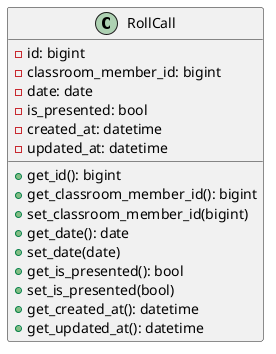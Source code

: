 @startuml rollcall
class RollCall {
    - id: bigint
    - classroom_member_id: bigint
    - date: date
    - is_presented: bool
    - created_at: datetime
    - updated_at: datetime

    + get_id(): bigint
    + get_classroom_member_id(): bigint
    + set_classroom_member_id(bigint)
    + get_date(): date
    + set_date(date)
    + get_is_presented(): bool
    + set_is_presented(bool)
    + get_created_at(): datetime
    + get_updated_at(): datetime
}
@enduml